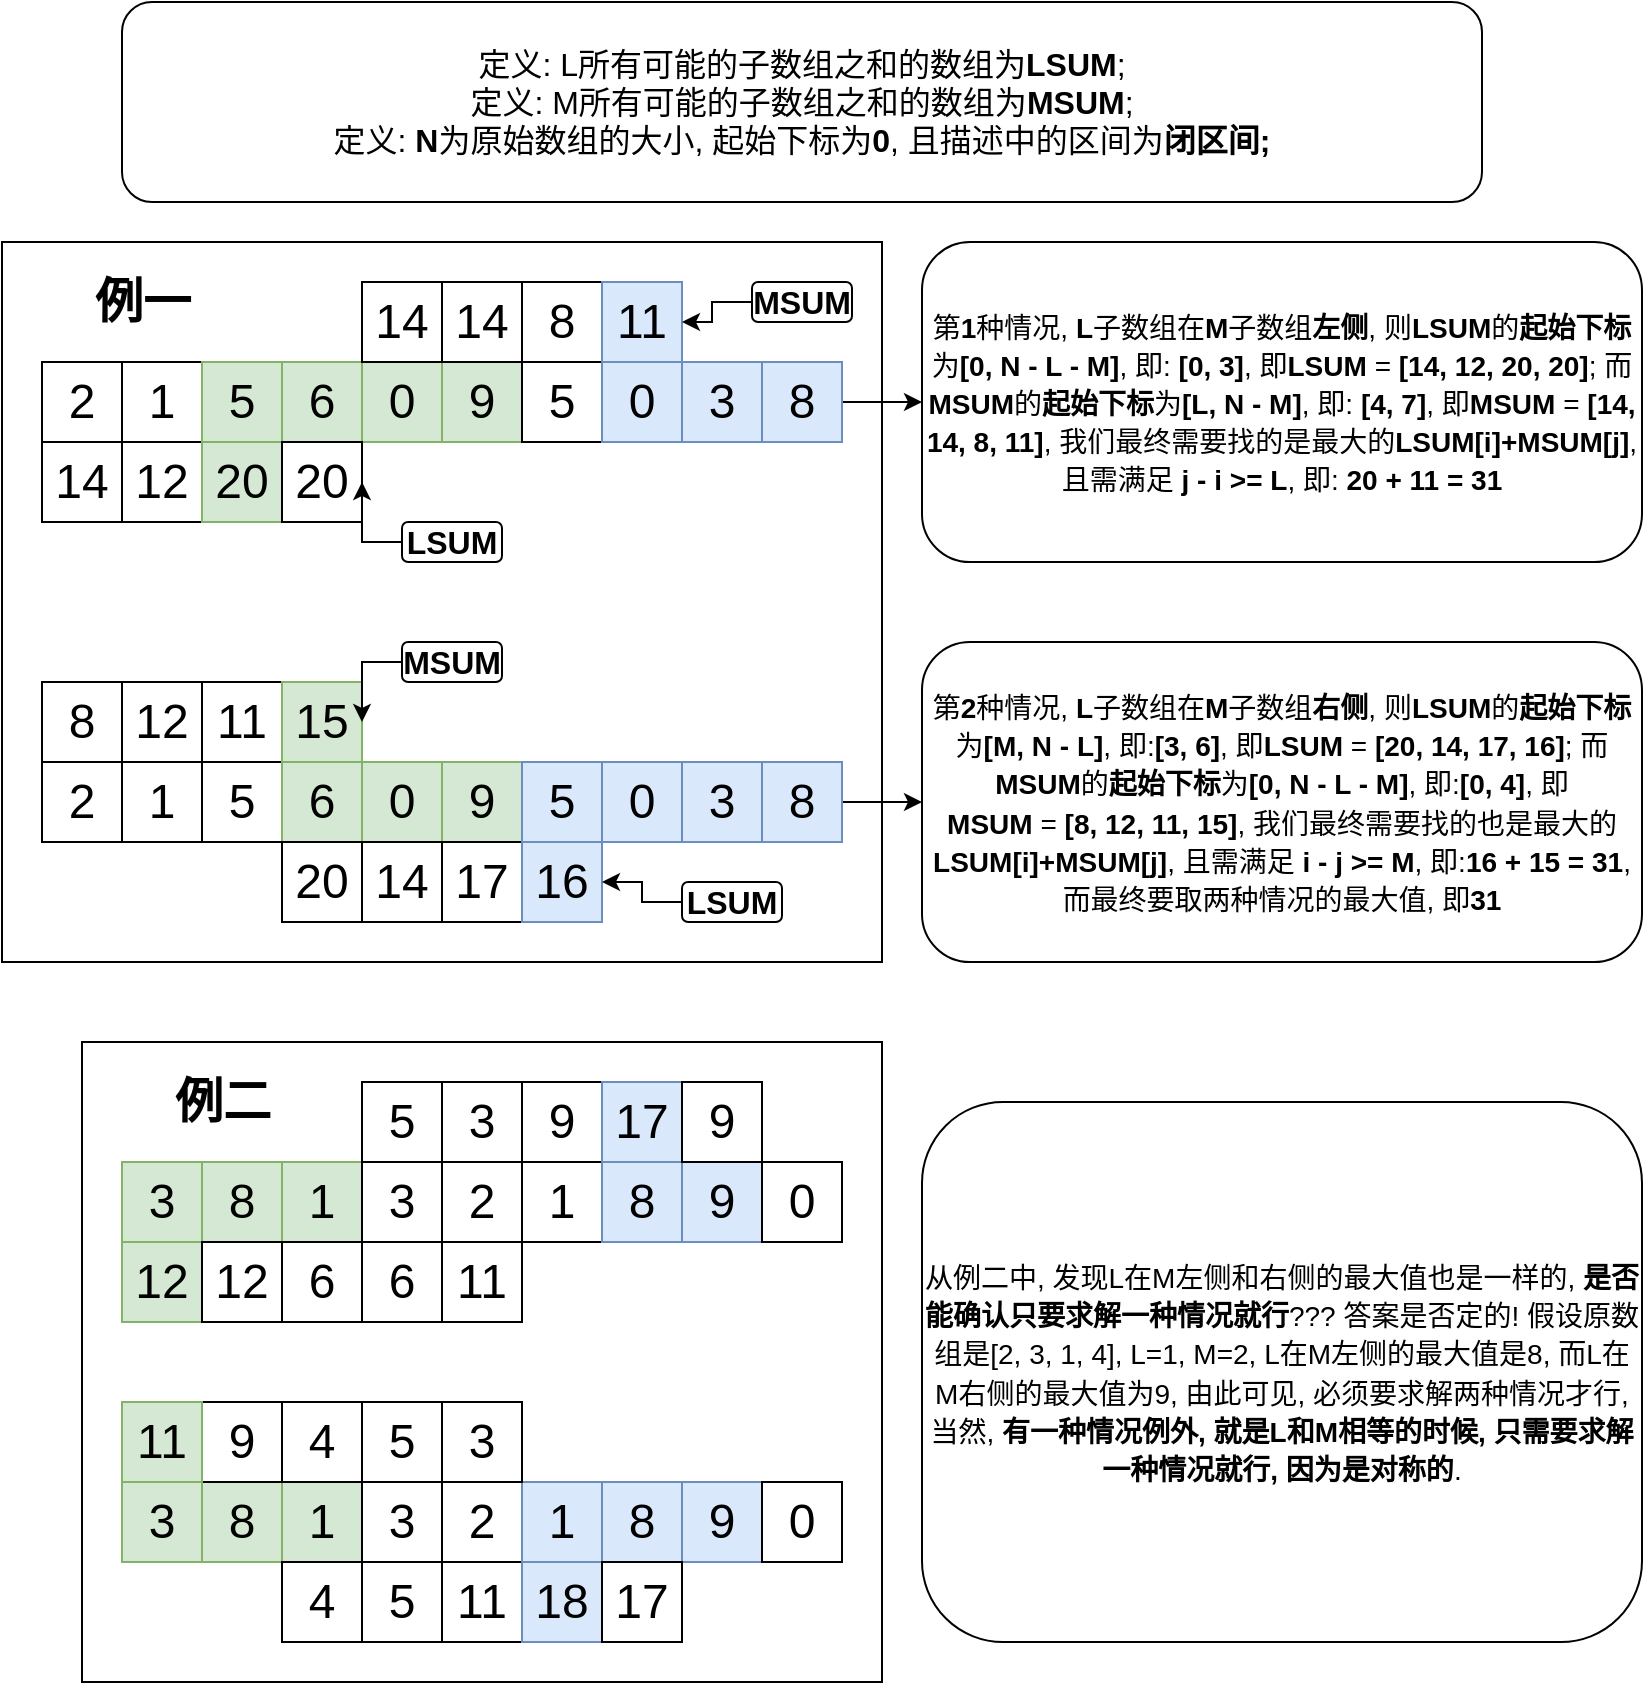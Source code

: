 <mxfile version="10.7.5" type="github"><diagram id="J-oB_Gyhdbi0Jz0GIsj-" name="Page-1"><mxGraphModel dx="918" dy="645" grid="1" gridSize="10" guides="1" tooltips="1" connect="1" arrows="1" fold="1" page="1" pageScale="1" pageWidth="850" pageHeight="1100" background="none" math="0" shadow="0"><root><mxCell id="0"/><mxCell id="1" parent="0"/><mxCell id="X7NBNO9IW3vi-4_0X4rQ-108" value="" style="rounded=0;whiteSpace=wrap;html=1;fontSize=24;" vertex="1" parent="1"><mxGeometry x="60" y="540" width="400" height="320" as="geometry"/></mxCell><mxCell id="X7NBNO9IW3vi-4_0X4rQ-107" value="" style="rounded=0;whiteSpace=wrap;html=1;fontSize=24;" vertex="1" parent="1"><mxGeometry x="20" y="140" width="440" height="360" as="geometry"/></mxCell><mxCell id="X7NBNO9IW3vi-4_0X4rQ-1" value="2" style="rounded=0;whiteSpace=wrap;html=1;fontSize=24;" vertex="1" parent="1"><mxGeometry x="40" y="200" width="40" height="40" as="geometry"/></mxCell><mxCell id="X7NBNO9IW3vi-4_0X4rQ-2" value="1" style="rounded=0;whiteSpace=wrap;html=1;fontSize=24;" vertex="1" parent="1"><mxGeometry x="80" y="200" width="40" height="40" as="geometry"/></mxCell><mxCell id="X7NBNO9IW3vi-4_0X4rQ-3" value="5" style="rounded=0;whiteSpace=wrap;html=1;fontSize=24;fillColor=#d5e8d4;strokeColor=#82b366;" vertex="1" parent="1"><mxGeometry x="120" y="200" width="40" height="40" as="geometry"/></mxCell><mxCell id="X7NBNO9IW3vi-4_0X4rQ-4" value="6" style="rounded=0;whiteSpace=wrap;html=1;fontSize=24;fillColor=#d5e8d4;strokeColor=#82b366;" vertex="1" parent="1"><mxGeometry x="160" y="200" width="40" height="40" as="geometry"/></mxCell><mxCell id="X7NBNO9IW3vi-4_0X4rQ-5" value="0" style="rounded=0;whiteSpace=wrap;html=1;fontSize=24;fillColor=#d5e8d4;strokeColor=#82b366;" vertex="1" parent="1"><mxGeometry x="200" y="200" width="40" height="40" as="geometry"/></mxCell><mxCell id="X7NBNO9IW3vi-4_0X4rQ-6" value="9" style="rounded=0;whiteSpace=wrap;html=1;fontSize=24;fillColor=#d5e8d4;strokeColor=#82b366;" vertex="1" parent="1"><mxGeometry x="240" y="200" width="40" height="40" as="geometry"/></mxCell><mxCell id="X7NBNO9IW3vi-4_0X4rQ-7" value="5" style="rounded=0;whiteSpace=wrap;html=1;fontSize=24;" vertex="1" parent="1"><mxGeometry x="280" y="200" width="40" height="40" as="geometry"/></mxCell><mxCell id="X7NBNO9IW3vi-4_0X4rQ-8" value="0" style="rounded=0;whiteSpace=wrap;html=1;fontSize=24;fillColor=#dae8fc;strokeColor=#6c8ebf;" vertex="1" parent="1"><mxGeometry x="320" y="200" width="40" height="40" as="geometry"/></mxCell><mxCell id="X7NBNO9IW3vi-4_0X4rQ-9" value="3" style="rounded=0;whiteSpace=wrap;html=1;fontSize=24;fillColor=#dae8fc;strokeColor=#6c8ebf;" vertex="1" parent="1"><mxGeometry x="360" y="200" width="40" height="40" as="geometry"/></mxCell><mxCell id="X7NBNO9IW3vi-4_0X4rQ-114" style="edgeStyle=orthogonalEdgeStyle;rounded=0;orthogonalLoop=1;jettySize=auto;html=1;exitX=1;exitY=0.5;exitDx=0;exitDy=0;entryX=0;entryY=0.5;entryDx=0;entryDy=0;fontSize=24;" edge="1" parent="1" source="X7NBNO9IW3vi-4_0X4rQ-10" target="X7NBNO9IW3vi-4_0X4rQ-113"><mxGeometry relative="1" as="geometry"/></mxCell><mxCell id="X7NBNO9IW3vi-4_0X4rQ-10" value="8" style="rounded=0;whiteSpace=wrap;html=1;fontSize=24;fillColor=#dae8fc;strokeColor=#6c8ebf;" vertex="1" parent="1"><mxGeometry x="400" y="200" width="40" height="40" as="geometry"/></mxCell><mxCell id="X7NBNO9IW3vi-4_0X4rQ-11" value="14" style="rounded=0;whiteSpace=wrap;html=1;fontSize=24;" vertex="1" parent="1"><mxGeometry x="200" y="160" width="40" height="40" as="geometry"/></mxCell><mxCell id="X7NBNO9IW3vi-4_0X4rQ-12" value="14" style="rounded=0;whiteSpace=wrap;html=1;fontSize=24;" vertex="1" parent="1"><mxGeometry x="240" y="160" width="40" height="40" as="geometry"/></mxCell><mxCell id="X7NBNO9IW3vi-4_0X4rQ-13" value="8" style="rounded=0;whiteSpace=wrap;html=1;fontSize=24;" vertex="1" parent="1"><mxGeometry x="280" y="160" width="40" height="40" as="geometry"/></mxCell><mxCell id="X7NBNO9IW3vi-4_0X4rQ-14" value="11" style="rounded=0;whiteSpace=wrap;html=1;fontSize=24;fillColor=#dae8fc;strokeColor=#6c8ebf;" vertex="1" parent="1"><mxGeometry x="320" y="160" width="40" height="40" as="geometry"/></mxCell><mxCell id="X7NBNO9IW3vi-4_0X4rQ-15" value="14" style="rounded=0;whiteSpace=wrap;html=1;fontSize=24;" vertex="1" parent="1"><mxGeometry x="40" y="240" width="40" height="40" as="geometry"/></mxCell><mxCell id="X7NBNO9IW3vi-4_0X4rQ-16" value="12" style="rounded=0;whiteSpace=wrap;html=1;fontSize=24;" vertex="1" parent="1"><mxGeometry x="80" y="240" width="40" height="40" as="geometry"/></mxCell><mxCell id="X7NBNO9IW3vi-4_0X4rQ-17" value="20" style="rounded=0;whiteSpace=wrap;html=1;fontSize=24;fillColor=#d5e8d4;strokeColor=#82b366;" vertex="1" parent="1"><mxGeometry x="120" y="240" width="40" height="40" as="geometry"/></mxCell><mxCell id="X7NBNO9IW3vi-4_0X4rQ-18" value="20" style="rounded=0;whiteSpace=wrap;html=1;fontSize=24;" vertex="1" parent="1"><mxGeometry x="160" y="240" width="40" height="40" as="geometry"/></mxCell><mxCell id="X7NBNO9IW3vi-4_0X4rQ-22" value="2" style="rounded=0;whiteSpace=wrap;html=1;fontSize=24;" vertex="1" parent="1"><mxGeometry x="40" y="400" width="40" height="40" as="geometry"/></mxCell><mxCell id="X7NBNO9IW3vi-4_0X4rQ-23" value="1" style="rounded=0;whiteSpace=wrap;html=1;fontSize=24;" vertex="1" parent="1"><mxGeometry x="80" y="400" width="40" height="40" as="geometry"/></mxCell><mxCell id="X7NBNO9IW3vi-4_0X4rQ-24" value="5" style="rounded=0;whiteSpace=wrap;html=1;fontSize=24;" vertex="1" parent="1"><mxGeometry x="120" y="400" width="40" height="40" as="geometry"/></mxCell><mxCell id="X7NBNO9IW3vi-4_0X4rQ-25" value="6" style="rounded=0;whiteSpace=wrap;html=1;fontSize=24;fillColor=#d5e8d4;strokeColor=#82b366;" vertex="1" parent="1"><mxGeometry x="160" y="400" width="40" height="40" as="geometry"/></mxCell><mxCell id="X7NBNO9IW3vi-4_0X4rQ-26" value="0" style="rounded=0;whiteSpace=wrap;html=1;fontSize=24;fillColor=#d5e8d4;strokeColor=#82b366;" vertex="1" parent="1"><mxGeometry x="200" y="400" width="40" height="40" as="geometry"/></mxCell><mxCell id="X7NBNO9IW3vi-4_0X4rQ-27" value="9" style="rounded=0;whiteSpace=wrap;html=1;fontSize=24;fillColor=#d5e8d4;strokeColor=#82b366;" vertex="1" parent="1"><mxGeometry x="240" y="400" width="40" height="40" as="geometry"/></mxCell><mxCell id="X7NBNO9IW3vi-4_0X4rQ-28" value="5" style="rounded=0;whiteSpace=wrap;html=1;fontSize=24;fillColor=#dae8fc;strokeColor=#6c8ebf;" vertex="1" parent="1"><mxGeometry x="280" y="400" width="40" height="40" as="geometry"/></mxCell><mxCell id="X7NBNO9IW3vi-4_0X4rQ-29" value="0" style="rounded=0;whiteSpace=wrap;html=1;fontSize=24;fillColor=#dae8fc;strokeColor=#6c8ebf;" vertex="1" parent="1"><mxGeometry x="320" y="400" width="40" height="40" as="geometry"/></mxCell><mxCell id="X7NBNO9IW3vi-4_0X4rQ-30" value="3" style="rounded=0;whiteSpace=wrap;html=1;fontSize=24;fillColor=#dae8fc;strokeColor=#6c8ebf;" vertex="1" parent="1"><mxGeometry x="360" y="400" width="40" height="40" as="geometry"/></mxCell><mxCell id="X7NBNO9IW3vi-4_0X4rQ-116" style="edgeStyle=orthogonalEdgeStyle;rounded=0;orthogonalLoop=1;jettySize=auto;html=1;exitX=1;exitY=0.5;exitDx=0;exitDy=0;entryX=0;entryY=0.5;entryDx=0;entryDy=0;fontSize=24;" edge="1" parent="1" source="X7NBNO9IW3vi-4_0X4rQ-31" target="X7NBNO9IW3vi-4_0X4rQ-115"><mxGeometry relative="1" as="geometry"/></mxCell><mxCell id="X7NBNO9IW3vi-4_0X4rQ-31" value="8" style="rounded=0;whiteSpace=wrap;html=1;fontSize=24;fillColor=#dae8fc;strokeColor=#6c8ebf;" vertex="1" parent="1"><mxGeometry x="400" y="400" width="40" height="40" as="geometry"/></mxCell><mxCell id="X7NBNO9IW3vi-4_0X4rQ-32" value="8" style="rounded=0;whiteSpace=wrap;html=1;fontSize=24;" vertex="1" parent="1"><mxGeometry x="40" y="360" width="40" height="40" as="geometry"/></mxCell><mxCell id="X7NBNO9IW3vi-4_0X4rQ-33" value="12" style="rounded=0;whiteSpace=wrap;html=1;fontSize=24;" vertex="1" parent="1"><mxGeometry x="80" y="360" width="40" height="40" as="geometry"/></mxCell><mxCell id="X7NBNO9IW3vi-4_0X4rQ-34" value="11" style="rounded=0;whiteSpace=wrap;html=1;fontSize=24;" vertex="1" parent="1"><mxGeometry x="120" y="360" width="40" height="40" as="geometry"/></mxCell><mxCell id="X7NBNO9IW3vi-4_0X4rQ-35" value="15" style="rounded=0;whiteSpace=wrap;html=1;fontSize=24;fillColor=#d5e8d4;strokeColor=#82b366;" vertex="1" parent="1"><mxGeometry x="160" y="360" width="40" height="40" as="geometry"/></mxCell><mxCell id="X7NBNO9IW3vi-4_0X4rQ-36" value="20" style="rounded=0;whiteSpace=wrap;html=1;fontSize=24;" vertex="1" parent="1"><mxGeometry x="160" y="440" width="40" height="40" as="geometry"/></mxCell><mxCell id="X7NBNO9IW3vi-4_0X4rQ-37" value="14" style="rounded=0;whiteSpace=wrap;html=1;fontSize=24;" vertex="1" parent="1"><mxGeometry x="200" y="440" width="40" height="40" as="geometry"/></mxCell><mxCell id="X7NBNO9IW3vi-4_0X4rQ-38" value="17" style="rounded=0;whiteSpace=wrap;html=1;fontSize=24;" vertex="1" parent="1"><mxGeometry x="240" y="440" width="40" height="40" as="geometry"/></mxCell><mxCell id="X7NBNO9IW3vi-4_0X4rQ-39" value="16" style="rounded=0;whiteSpace=wrap;html=1;fontSize=24;fillColor=#dae8fc;strokeColor=#6c8ebf;" vertex="1" parent="1"><mxGeometry x="280" y="440" width="40" height="40" as="geometry"/></mxCell><mxCell id="X7NBNO9IW3vi-4_0X4rQ-57" value="3" style="rounded=0;whiteSpace=wrap;html=1;fontSize=24;fillColor=#d5e8d4;strokeColor=#82b366;" vertex="1" parent="1"><mxGeometry x="80" y="600" width="40" height="40" as="geometry"/></mxCell><mxCell id="X7NBNO9IW3vi-4_0X4rQ-58" value="8" style="rounded=0;whiteSpace=wrap;html=1;fontSize=24;fillColor=#d5e8d4;strokeColor=#82b366;" vertex="1" parent="1"><mxGeometry x="120" y="600" width="40" height="40" as="geometry"/></mxCell><mxCell id="X7NBNO9IW3vi-4_0X4rQ-59" value="1" style="rounded=0;whiteSpace=wrap;html=1;fontSize=24;fillColor=#d5e8d4;strokeColor=#82b366;" vertex="1" parent="1"><mxGeometry x="160" y="600" width="40" height="40" as="geometry"/></mxCell><mxCell id="X7NBNO9IW3vi-4_0X4rQ-60" value="3" style="rounded=0;whiteSpace=wrap;html=1;fontSize=24;" vertex="1" parent="1"><mxGeometry x="200" y="600" width="40" height="40" as="geometry"/></mxCell><mxCell id="X7NBNO9IW3vi-4_0X4rQ-61" value="2" style="rounded=0;whiteSpace=wrap;html=1;fontSize=24;" vertex="1" parent="1"><mxGeometry x="240" y="600" width="40" height="40" as="geometry"/></mxCell><mxCell id="X7NBNO9IW3vi-4_0X4rQ-62" value="1" style="rounded=0;whiteSpace=wrap;html=1;fontSize=24;" vertex="1" parent="1"><mxGeometry x="280" y="600" width="40" height="40" as="geometry"/></mxCell><mxCell id="X7NBNO9IW3vi-4_0X4rQ-63" value="8" style="rounded=0;whiteSpace=wrap;html=1;fontSize=24;fillColor=#dae8fc;strokeColor=#6c8ebf;" vertex="1" parent="1"><mxGeometry x="320" y="600" width="40" height="40" as="geometry"/></mxCell><mxCell id="X7NBNO9IW3vi-4_0X4rQ-64" value="9" style="rounded=0;whiteSpace=wrap;html=1;fontSize=24;fillColor=#dae8fc;strokeColor=#6c8ebf;" vertex="1" parent="1"><mxGeometry x="360" y="600" width="40" height="40" as="geometry"/></mxCell><mxCell id="X7NBNO9IW3vi-4_0X4rQ-65" value="0" style="rounded=0;whiteSpace=wrap;html=1;fontSize=24;" vertex="1" parent="1"><mxGeometry x="400" y="600" width="40" height="40" as="geometry"/></mxCell><mxCell id="X7NBNO9IW3vi-4_0X4rQ-67" value="3" style="rounded=0;whiteSpace=wrap;html=1;fontSize=24;" vertex="1" parent="1"><mxGeometry x="240" y="560" width="40" height="40" as="geometry"/></mxCell><mxCell id="X7NBNO9IW3vi-4_0X4rQ-68" value="9" style="rounded=0;whiteSpace=wrap;html=1;fontSize=24;" vertex="1" parent="1"><mxGeometry x="280" y="560" width="40" height="40" as="geometry"/></mxCell><mxCell id="X7NBNO9IW3vi-4_0X4rQ-69" value="17" style="rounded=0;whiteSpace=wrap;html=1;fontSize=24;fillColor=#dae8fc;strokeColor=#6c8ebf;" vertex="1" parent="1"><mxGeometry x="320" y="560" width="40" height="40" as="geometry"/></mxCell><mxCell id="X7NBNO9IW3vi-4_0X4rQ-70" value="9" style="rounded=0;whiteSpace=wrap;html=1;fontSize=24;" vertex="1" parent="1"><mxGeometry x="360" y="560" width="40" height="40" as="geometry"/></mxCell><mxCell id="X7NBNO9IW3vi-4_0X4rQ-71" value="12" style="rounded=0;whiteSpace=wrap;html=1;fontSize=24;fillColor=#d5e8d4;strokeColor=#82b366;" vertex="1" parent="1"><mxGeometry x="80" y="640" width="40" height="40" as="geometry"/></mxCell><mxCell id="X7NBNO9IW3vi-4_0X4rQ-72" value="12" style="rounded=0;whiteSpace=wrap;html=1;fontSize=24;" vertex="1" parent="1"><mxGeometry x="120" y="640" width="40" height="40" as="geometry"/></mxCell><mxCell id="X7NBNO9IW3vi-4_0X4rQ-73" value="6" style="rounded=0;whiteSpace=wrap;html=1;fontSize=24;" vertex="1" parent="1"><mxGeometry x="160" y="640" width="40" height="40" as="geometry"/></mxCell><mxCell id="X7NBNO9IW3vi-4_0X4rQ-74" value="6" style="rounded=0;whiteSpace=wrap;html=1;fontSize=24;" vertex="1" parent="1"><mxGeometry x="200" y="640" width="40" height="40" as="geometry"/></mxCell><mxCell id="X7NBNO9IW3vi-4_0X4rQ-82" value="11" style="rounded=0;whiteSpace=wrap;html=1;fontSize=24;" vertex="1" parent="1"><mxGeometry x="240" y="640" width="40" height="40" as="geometry"/></mxCell><mxCell id="X7NBNO9IW3vi-4_0X4rQ-85" value="5" style="rounded=0;whiteSpace=wrap;html=1;fontSize=24;" vertex="1" parent="1"><mxGeometry x="200" y="560" width="40" height="40" as="geometry"/></mxCell><mxCell id="X7NBNO9IW3vi-4_0X4rQ-87" value="3" style="rounded=0;whiteSpace=wrap;html=1;fontSize=24;fillColor=#d5e8d4;strokeColor=#82b366;" vertex="1" parent="1"><mxGeometry x="80" y="760" width="40" height="40" as="geometry"/></mxCell><mxCell id="X7NBNO9IW3vi-4_0X4rQ-88" value="8" style="rounded=0;whiteSpace=wrap;html=1;fontSize=24;fillColor=#d5e8d4;strokeColor=#82b366;" vertex="1" parent="1"><mxGeometry x="120" y="760" width="40" height="40" as="geometry"/></mxCell><mxCell id="X7NBNO9IW3vi-4_0X4rQ-89" value="1" style="rounded=0;whiteSpace=wrap;html=1;fontSize=24;fillColor=#d5e8d4;strokeColor=#82b366;" vertex="1" parent="1"><mxGeometry x="160" y="760" width="40" height="40" as="geometry"/></mxCell><mxCell id="X7NBNO9IW3vi-4_0X4rQ-90" value="3" style="rounded=0;whiteSpace=wrap;html=1;fontSize=24;" vertex="1" parent="1"><mxGeometry x="200" y="760" width="40" height="40" as="geometry"/></mxCell><mxCell id="X7NBNO9IW3vi-4_0X4rQ-91" value="2" style="rounded=0;whiteSpace=wrap;html=1;fontSize=24;" vertex="1" parent="1"><mxGeometry x="240" y="760" width="40" height="40" as="geometry"/></mxCell><mxCell id="X7NBNO9IW3vi-4_0X4rQ-92" value="1" style="rounded=0;whiteSpace=wrap;html=1;fontSize=24;fillColor=#dae8fc;strokeColor=#6c8ebf;" vertex="1" parent="1"><mxGeometry x="280" y="760" width="40" height="40" as="geometry"/></mxCell><mxCell id="X7NBNO9IW3vi-4_0X4rQ-93" value="8" style="rounded=0;whiteSpace=wrap;html=1;fontSize=24;fillColor=#dae8fc;strokeColor=#6c8ebf;" vertex="1" parent="1"><mxGeometry x="320" y="760" width="40" height="40" as="geometry"/></mxCell><mxCell id="X7NBNO9IW3vi-4_0X4rQ-94" value="9" style="rounded=0;whiteSpace=wrap;html=1;fontSize=24;fillColor=#dae8fc;strokeColor=#6c8ebf;" vertex="1" parent="1"><mxGeometry x="360" y="760" width="40" height="40" as="geometry"/></mxCell><mxCell id="X7NBNO9IW3vi-4_0X4rQ-95" value="0" style="rounded=0;whiteSpace=wrap;html=1;fontSize=24;" vertex="1" parent="1"><mxGeometry x="400" y="760" width="40" height="40" as="geometry"/></mxCell><mxCell id="X7NBNO9IW3vi-4_0X4rQ-96" value="4" style="rounded=0;whiteSpace=wrap;html=1;fontSize=24;" vertex="1" parent="1"><mxGeometry x="160" y="800" width="40" height="40" as="geometry"/></mxCell><mxCell id="X7NBNO9IW3vi-4_0X4rQ-97" value="5" style="rounded=0;whiteSpace=wrap;html=1;fontSize=24;" vertex="1" parent="1"><mxGeometry x="200" y="800" width="40" height="40" as="geometry"/></mxCell><mxCell id="X7NBNO9IW3vi-4_0X4rQ-98" value="11" style="rounded=0;whiteSpace=wrap;html=1;fontSize=24;" vertex="1" parent="1"><mxGeometry x="240" y="800" width="40" height="40" as="geometry"/></mxCell><mxCell id="X7NBNO9IW3vi-4_0X4rQ-99" value="18" style="rounded=0;whiteSpace=wrap;html=1;fontSize=24;fillColor=#dae8fc;strokeColor=#6c8ebf;" vertex="1" parent="1"><mxGeometry x="280" y="800" width="40" height="40" as="geometry"/></mxCell><mxCell id="X7NBNO9IW3vi-4_0X4rQ-100" value="17" style="rounded=0;whiteSpace=wrap;html=1;fontSize=24;" vertex="1" parent="1"><mxGeometry x="320" y="800" width="40" height="40" as="geometry"/></mxCell><mxCell id="X7NBNO9IW3vi-4_0X4rQ-101" value="9" style="rounded=0;whiteSpace=wrap;html=1;fontSize=24;" vertex="1" parent="1"><mxGeometry x="120" y="720" width="40" height="40" as="geometry"/></mxCell><mxCell id="X7NBNO9IW3vi-4_0X4rQ-102" value="4" style="rounded=0;whiteSpace=wrap;html=1;fontSize=24;" vertex="1" parent="1"><mxGeometry x="160" y="720" width="40" height="40" as="geometry"/></mxCell><mxCell id="X7NBNO9IW3vi-4_0X4rQ-103" value="5" style="rounded=0;whiteSpace=wrap;html=1;fontSize=24;" vertex="1" parent="1"><mxGeometry x="200" y="720" width="40" height="40" as="geometry"/></mxCell><mxCell id="X7NBNO9IW3vi-4_0X4rQ-104" value="3" style="rounded=0;whiteSpace=wrap;html=1;fontSize=24;" vertex="1" parent="1"><mxGeometry x="240" y="720" width="40" height="40" as="geometry"/></mxCell><mxCell id="X7NBNO9IW3vi-4_0X4rQ-105" value="11" style="rounded=0;whiteSpace=wrap;html=1;fontSize=24;fillColor=#d5e8d4;strokeColor=#82b366;" vertex="1" parent="1"><mxGeometry x="80" y="720" width="40" height="40" as="geometry"/></mxCell><mxCell id="X7NBNO9IW3vi-4_0X4rQ-109" value="例一" style="text;strokeColor=none;fillColor=none;html=1;fontSize=24;fontStyle=1;verticalAlign=middle;align=center;" vertex="1" parent="1"><mxGeometry x="40" y="150" width="100" height="40" as="geometry"/></mxCell><mxCell id="X7NBNO9IW3vi-4_0X4rQ-110" value="例二" style="text;strokeColor=none;fillColor=none;html=1;fontSize=24;fontStyle=1;verticalAlign=middle;align=center;" vertex="1" parent="1"><mxGeometry x="80" y="550" width="100" height="40" as="geometry"/></mxCell><mxCell id="X7NBNO9IW3vi-4_0X4rQ-113" value="&lt;font style=&quot;font-size: 14px&quot;&gt;第&lt;b&gt;1&lt;/b&gt;种情况, &lt;b&gt;L&lt;/b&gt;子数组在&lt;b&gt;M&lt;/b&gt;子数组&lt;b&gt;左侧&lt;/b&gt;, 则&lt;b&gt;LSUM&lt;/b&gt;的&lt;b&gt;起始下标&lt;/b&gt;为&lt;b&gt;[0, N - L - M]&lt;/b&gt;, 即: &lt;b&gt;[0, 3]&lt;/b&gt;, 即&lt;b&gt;LSUM&amp;nbsp;&lt;/b&gt;=&amp;nbsp;&lt;b&gt;[14, 12, 20, 20]&lt;/b&gt;; 而&lt;b&gt;MSUM&lt;/b&gt;的&lt;b&gt;起始下标&lt;/b&gt;为&lt;b&gt;[L, N - M]&lt;/b&gt;, 即: &lt;b&gt;[4, 7]&lt;/b&gt;, 即&lt;b&gt;MSUM&amp;nbsp;&lt;/b&gt;=&amp;nbsp;&lt;b&gt;[14, 14, 8, 11]&lt;/b&gt;, 我们最终需要找的是最大的&lt;b&gt;LSUM[i]+MSUM[j]&lt;/b&gt;, 且需满足&amp;nbsp;&lt;b&gt;j - i &amp;gt;= L&lt;/b&gt;, 即: &lt;b&gt;20 + 11 = 31&lt;/b&gt;&lt;/font&gt;" style="rounded=1;whiteSpace=wrap;html=1;fontSize=16;" vertex="1" parent="1"><mxGeometry x="480" y="140" width="360" height="160" as="geometry"/></mxCell><mxCell id="X7NBNO9IW3vi-4_0X4rQ-115" value="&lt;font style=&quot;font-size: 14px&quot;&gt;第&lt;b&gt;2&lt;/b&gt;种情况,&amp;nbsp;&lt;b&gt;L&lt;/b&gt;子数组在&lt;b&gt;M&lt;/b&gt;子数组&lt;b&gt;右侧&lt;/b&gt;, 则&lt;b&gt;LSUM&lt;/b&gt;的&lt;b&gt;起始下标&lt;/b&gt;为&lt;b&gt;[M, N - L]&lt;/b&gt;, 即:&lt;b&gt;[3, 6]&lt;/b&gt;, 即&lt;b&gt;LSUM&amp;nbsp;&lt;/b&gt;=&amp;nbsp;&lt;b&gt;[20, 14, 17, 16]&lt;/b&gt;; 而&lt;b&gt;MSUM&lt;/b&gt;的&lt;b&gt;起始下标&lt;/b&gt;为&lt;b&gt;[0, N - L - M]&lt;/b&gt;, 即:&lt;b&gt;[0, 4]&lt;/b&gt;, 即&lt;b&gt;MSUM&amp;nbsp;&lt;/b&gt;=&amp;nbsp;&lt;b&gt;[8, 12, 11, 15]&lt;/b&gt;, 我们最终需要找的也是最大的&lt;b&gt;LSUM[i]+MSUM[j]&lt;/b&gt;, 且需满足 &lt;b&gt;i&amp;nbsp;- j &amp;gt;= M&lt;/b&gt;, 即:&lt;b&gt;16&amp;nbsp;+ 15 = 31&lt;/b&gt;, 而最终要取两种情况的最大值, 即&lt;b&gt;31&lt;/b&gt;&lt;/font&gt;&lt;br&gt;" style="rounded=1;whiteSpace=wrap;html=1;fontSize=16;" vertex="1" parent="1"><mxGeometry x="480" y="340" width="360" height="160" as="geometry"/></mxCell><mxCell id="X7NBNO9IW3vi-4_0X4rQ-117" value="定义: L所有可能的子数组之和的数组为&lt;b&gt;LSUM&lt;/b&gt;;&lt;br&gt;定义: M所有可能的子数组之和的数组为&lt;b&gt;M&lt;/b&gt;&lt;b&gt;SUM&lt;/b&gt;;&lt;br&gt;定义:&amp;nbsp;&lt;b&gt;N&lt;/b&gt;为原始数组的大小, 起始下标为&lt;b&gt;0&lt;/b&gt;, 且描述中的区间为&lt;b&gt;闭区间;&lt;/b&gt;" style="rounded=1;whiteSpace=wrap;html=1;fontSize=16;" vertex="1" parent="1"><mxGeometry x="80" y="20" width="680" height="100" as="geometry"/></mxCell><mxCell id="X7NBNO9IW3vi-4_0X4rQ-120" style="edgeStyle=orthogonalEdgeStyle;rounded=0;orthogonalLoop=1;jettySize=auto;html=1;exitX=0;exitY=0.5;exitDx=0;exitDy=0;fontSize=16;" edge="1" parent="1" source="X7NBNO9IW3vi-4_0X4rQ-118" target="X7NBNO9IW3vi-4_0X4rQ-18"><mxGeometry relative="1" as="geometry"/></mxCell><mxCell id="X7NBNO9IW3vi-4_0X4rQ-118" value="LSUM" style="rounded=1;whiteSpace=wrap;html=1;fontSize=16;fontStyle=1" vertex="1" parent="1"><mxGeometry x="220" y="280" width="50" height="20" as="geometry"/></mxCell><mxCell id="X7NBNO9IW3vi-4_0X4rQ-123" style="edgeStyle=orthogonalEdgeStyle;rounded=0;orthogonalLoop=1;jettySize=auto;html=1;exitX=0;exitY=0.5;exitDx=0;exitDy=0;fontSize=16;" edge="1" parent="1" source="X7NBNO9IW3vi-4_0X4rQ-121"><mxGeometry relative="1" as="geometry"><mxPoint x="360" y="180" as="targetPoint"/><Array as="points"><mxPoint x="375" y="170"/><mxPoint x="375" y="180"/><mxPoint x="360" y="180"/></Array></mxGeometry></mxCell><mxCell id="X7NBNO9IW3vi-4_0X4rQ-121" value="MSUM" style="rounded=1;whiteSpace=wrap;html=1;fontSize=16;fontStyle=1" vertex="1" parent="1"><mxGeometry x="395" y="160" width="50" height="20" as="geometry"/></mxCell><mxCell id="X7NBNO9IW3vi-4_0X4rQ-126" style="edgeStyle=orthogonalEdgeStyle;rounded=0;orthogonalLoop=1;jettySize=auto;html=1;exitX=0;exitY=0.5;exitDx=0;exitDy=0;entryX=1;entryY=0.5;entryDx=0;entryDy=0;fontSize=16;" edge="1" parent="1" source="X7NBNO9IW3vi-4_0X4rQ-125" target="X7NBNO9IW3vi-4_0X4rQ-35"><mxGeometry relative="1" as="geometry"/></mxCell><mxCell id="X7NBNO9IW3vi-4_0X4rQ-125" value="MSUM" style="rounded=1;whiteSpace=wrap;html=1;fontSize=16;fontStyle=1" vertex="1" parent="1"><mxGeometry x="220" y="340" width="50" height="20" as="geometry"/></mxCell><mxCell id="X7NBNO9IW3vi-4_0X4rQ-129" style="edgeStyle=orthogonalEdgeStyle;rounded=0;orthogonalLoop=1;jettySize=auto;html=1;exitX=0;exitY=0.5;exitDx=0;exitDy=0;entryX=1;entryY=0.5;entryDx=0;entryDy=0;fontSize=16;" edge="1" parent="1" source="X7NBNO9IW3vi-4_0X4rQ-127" target="X7NBNO9IW3vi-4_0X4rQ-39"><mxGeometry relative="1" as="geometry"/></mxCell><mxCell id="X7NBNO9IW3vi-4_0X4rQ-127" value="LSUM" style="rounded=1;whiteSpace=wrap;html=1;fontSize=16;fontStyle=1" vertex="1" parent="1"><mxGeometry x="360" y="460" width="50" height="20" as="geometry"/></mxCell><mxCell id="X7NBNO9IW3vi-4_0X4rQ-131" value="&lt;font style=&quot;font-size: 14px&quot;&gt;从例二中, 发现L在M左侧和右侧的最大值也是一样的, &lt;b&gt;是否能确认只要求解一种情况就行&lt;/b&gt;??? 答案是否定的! 假设原数组是[2, 3, 1, 4], L=1, M=2, L在M左侧的最大值是8, 而L在M右侧的最大值为9, 由此可见, 必须要求解两种情况才行, 当然, &lt;b&gt;有一种情况例外, 就是L和M相等的时候, 只需要求解一种情况就行, 因为是对称的&lt;/b&gt;.&lt;br&gt;&lt;/font&gt;" style="rounded=1;whiteSpace=wrap;html=1;fontSize=16;" vertex="1" parent="1"><mxGeometry x="480" y="570" width="360" height="270" as="geometry"/></mxCell></root></mxGraphModel></diagram></mxfile>